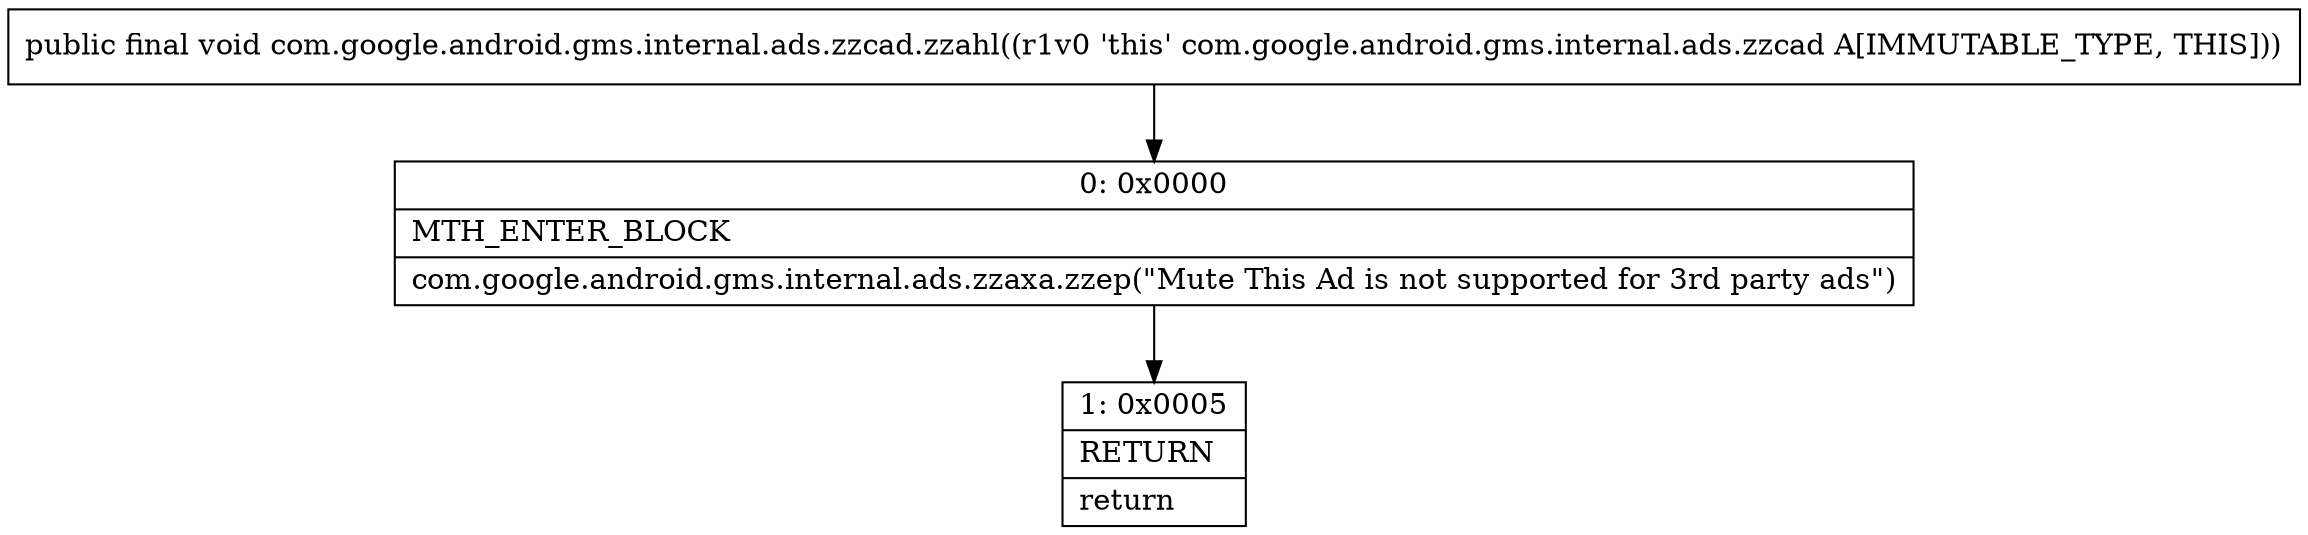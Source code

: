 digraph "CFG forcom.google.android.gms.internal.ads.zzcad.zzahl()V" {
Node_0 [shape=record,label="{0\:\ 0x0000|MTH_ENTER_BLOCK\l|com.google.android.gms.internal.ads.zzaxa.zzep(\"Mute This Ad is not supported for 3rd party ads\")\l}"];
Node_1 [shape=record,label="{1\:\ 0x0005|RETURN\l|return\l}"];
MethodNode[shape=record,label="{public final void com.google.android.gms.internal.ads.zzcad.zzahl((r1v0 'this' com.google.android.gms.internal.ads.zzcad A[IMMUTABLE_TYPE, THIS])) }"];
MethodNode -> Node_0;
Node_0 -> Node_1;
}

